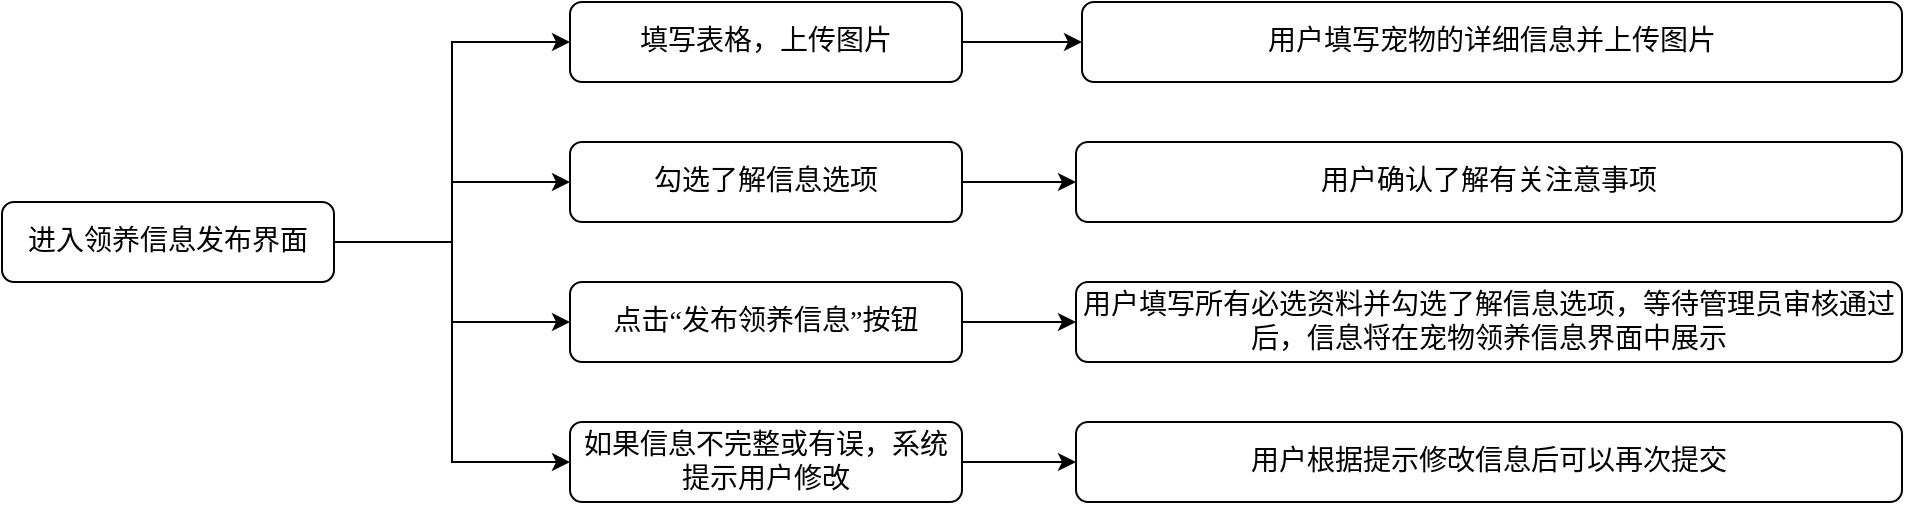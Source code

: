 <mxfile version="24.7.5">
  <diagram id="C5RBs43oDa-KdzZeNtuy" name="Page-1">
    <mxGraphModel dx="1827" dy="1022" grid="1" gridSize="10" guides="1" tooltips="1" connect="1" arrows="1" fold="1" page="1" pageScale="1" pageWidth="827" pageHeight="1169" math="0" shadow="0">
      <root>
        <mxCell id="WIyWlLk6GJQsqaUBKTNV-0" />
        <mxCell id="WIyWlLk6GJQsqaUBKTNV-1" parent="WIyWlLk6GJQsqaUBKTNV-0" />
        <mxCell id="0l1ZDfQz6t6TS9JeDwpR-14" style="edgeStyle=orthogonalEdgeStyle;rounded=0;orthogonalLoop=1;jettySize=auto;html=1;exitX=1;exitY=0.5;exitDx=0;exitDy=0;entryX=0;entryY=0.5;entryDx=0;entryDy=0;" parent="WIyWlLk6GJQsqaUBKTNV-1" source="0l1ZDfQz6t6TS9JeDwpR-1" target="0l1ZDfQz6t6TS9JeDwpR-4" edge="1">
          <mxGeometry relative="1" as="geometry" />
        </mxCell>
        <mxCell id="0l1ZDfQz6t6TS9JeDwpR-1" value="&lt;p class=&quot;MsoNormal&quot;&gt;&lt;span style=&quot;mso-spacerun:&#39;yes&#39;;font-family:宋体;mso-ascii-font-family:Calibri;&lt;br/&gt;mso-hansi-font-family:Calibri;mso-bidi-font-family:&#39;Times New Roman&#39;;font-size:10.5pt;&lt;br/&gt;mso-font-kerning:1.0pt;&quot;&gt;填写表格，上传图片&lt;/span&gt;&lt;/p&gt;" style="rounded=1;whiteSpace=wrap;html=1;fontSize=12;glass=0;strokeWidth=1;shadow=0;" parent="WIyWlLk6GJQsqaUBKTNV-1" vertex="1">
          <mxGeometry x="254" y="220" width="196" height="40" as="geometry" />
        </mxCell>
        <mxCell id="0l1ZDfQz6t6TS9JeDwpR-13" style="edgeStyle=orthogonalEdgeStyle;rounded=0;orthogonalLoop=1;jettySize=auto;html=1;exitX=1;exitY=0.5;exitDx=0;exitDy=0;" parent="WIyWlLk6GJQsqaUBKTNV-1" source="0l1ZDfQz6t6TS9JeDwpR-2" target="0l1ZDfQz6t6TS9JeDwpR-5" edge="1">
          <mxGeometry relative="1" as="geometry" />
        </mxCell>
        <mxCell id="0l1ZDfQz6t6TS9JeDwpR-2" value="&lt;p class=&quot;MsoNormal&quot;&gt;&lt;span style=&quot;mso-spacerun:&#39;yes&#39;;font-family:宋体;mso-ascii-font-family:Calibri;&lt;br/&gt;mso-hansi-font-family:Calibri;mso-bidi-font-family:&#39;Times New Roman&#39;;font-size:10.5pt;&lt;br/&gt;mso-font-kerning:1.0pt;&quot;&gt;勾选了解信息选项&lt;/span&gt;&lt;/p&gt;" style="rounded=1;whiteSpace=wrap;html=1;fontSize=12;glass=0;strokeWidth=1;shadow=0;" parent="WIyWlLk6GJQsqaUBKTNV-1" vertex="1">
          <mxGeometry x="254" y="290" width="196" height="40" as="geometry" />
        </mxCell>
        <mxCell id="0l1ZDfQz6t6TS9JeDwpR-15" style="edgeStyle=orthogonalEdgeStyle;rounded=0;orthogonalLoop=1;jettySize=auto;html=1;exitX=1;exitY=0.5;exitDx=0;exitDy=0;" parent="WIyWlLk6GJQsqaUBKTNV-1" source="0l1ZDfQz6t6TS9JeDwpR-3" target="0l1ZDfQz6t6TS9JeDwpR-6" edge="1">
          <mxGeometry relative="1" as="geometry" />
        </mxCell>
        <mxCell id="0l1ZDfQz6t6TS9JeDwpR-3" value="&lt;p class=&quot;MsoNormal&quot;&gt;&lt;span style=&quot;mso-spacerun:&#39;yes&#39;;font-family:宋体;mso-ascii-font-family:Calibri;&lt;br/&gt;mso-hansi-font-family:Calibri;mso-bidi-font-family:&#39;Times New Roman&#39;;font-size:10.5pt;&lt;br/&gt;mso-font-kerning:1.0pt;&quot;&gt;&lt;font face=&quot;宋体&quot;&gt;点击&lt;/font&gt;&lt;font face=&quot;宋体&quot;&gt;“发布领养信息”按钮&lt;/font&gt;&lt;/span&gt;&lt;/p&gt;" style="rounded=1;whiteSpace=wrap;html=1;fontSize=12;glass=0;strokeWidth=1;shadow=0;" parent="WIyWlLk6GJQsqaUBKTNV-1" vertex="1">
          <mxGeometry x="254" y="360" width="196" height="40" as="geometry" />
        </mxCell>
        <mxCell id="0l1ZDfQz6t6TS9JeDwpR-4" value="&lt;p class=&quot;MsoNormal&quot;&gt;&lt;span style=&quot;mso-spacerun:&#39;yes&#39;;font-family:宋体;mso-ascii-font-family:Calibri;&lt;br/&gt;mso-hansi-font-family:Calibri;mso-bidi-font-family:&#39;Times New Roman&#39;;font-size:10.5pt;&lt;br/&gt;mso-font-kerning:1.0pt;&quot;&gt;用户填写宠物的详细信息并上传图片&lt;/span&gt;&lt;/p&gt;" style="rounded=1;whiteSpace=wrap;html=1;fontSize=12;glass=0;strokeWidth=1;shadow=0;" parent="WIyWlLk6GJQsqaUBKTNV-1" vertex="1">
          <mxGeometry x="510" y="220" width="410" height="40" as="geometry" />
        </mxCell>
        <mxCell id="0l1ZDfQz6t6TS9JeDwpR-5" value="&lt;p class=&quot;MsoNormal&quot;&gt;&lt;span style=&quot;mso-spacerun:&#39;yes&#39;;font-family:宋体;mso-ascii-font-family:Calibri;&lt;br/&gt;mso-hansi-font-family:Calibri;mso-bidi-font-family:&#39;Times New Roman&#39;;font-size:10.5pt;&lt;br/&gt;mso-font-kerning:1.0pt;&quot;&gt;用户确认了解有关注意事项&lt;/span&gt;&lt;/p&gt;" style="rounded=1;whiteSpace=wrap;html=1;fontSize=12;glass=0;strokeWidth=1;shadow=0;" parent="WIyWlLk6GJQsqaUBKTNV-1" vertex="1">
          <mxGeometry x="507" y="290" width="413" height="40" as="geometry" />
        </mxCell>
        <mxCell id="0l1ZDfQz6t6TS9JeDwpR-6" value="&lt;p class=&quot;MsoNormal&quot;&gt;&lt;span style=&quot;mso-spacerun:&#39;yes&#39;;font-family:宋体;mso-ascii-font-family:Calibri;&lt;br/&gt;mso-hansi-font-family:Calibri;mso-bidi-font-family:&#39;Times New Roman&#39;;font-size:10.5pt;&lt;br/&gt;mso-font-kerning:1.0pt;&quot;&gt;用户填写所有必选资料并勾选了解信息选项，等待管理员审核通过后，信息将在宠物领养信息界面中展示&lt;/span&gt;&lt;/p&gt;" style="rounded=1;whiteSpace=wrap;html=1;fontSize=12;glass=0;strokeWidth=1;shadow=0;" parent="WIyWlLk6GJQsqaUBKTNV-1" vertex="1">
          <mxGeometry x="507" y="360" width="413" height="40" as="geometry" />
        </mxCell>
        <mxCell id="bMRF-yodF0ELmrQx3sRd-5" style="edgeStyle=orthogonalEdgeStyle;rounded=0;orthogonalLoop=1;jettySize=auto;html=1;exitX=1;exitY=0.5;exitDx=0;exitDy=0;entryX=0;entryY=0.5;entryDx=0;entryDy=0;" edge="1" parent="WIyWlLk6GJQsqaUBKTNV-1" source="bMRF-yodF0ELmrQx3sRd-0" target="bMRF-yodF0ELmrQx3sRd-1">
          <mxGeometry relative="1" as="geometry" />
        </mxCell>
        <mxCell id="bMRF-yodF0ELmrQx3sRd-6" style="edgeStyle=orthogonalEdgeStyle;rounded=0;orthogonalLoop=1;jettySize=auto;html=1;exitX=1;exitY=0.5;exitDx=0;exitDy=0;entryX=0;entryY=0.5;entryDx=0;entryDy=0;" edge="1" parent="WIyWlLk6GJQsqaUBKTNV-1" source="bMRF-yodF0ELmrQx3sRd-0" target="0l1ZDfQz6t6TS9JeDwpR-1">
          <mxGeometry relative="1" as="geometry" />
        </mxCell>
        <mxCell id="bMRF-yodF0ELmrQx3sRd-9" style="edgeStyle=orthogonalEdgeStyle;rounded=0;orthogonalLoop=1;jettySize=auto;html=1;exitX=1;exitY=0.5;exitDx=0;exitDy=0;entryX=0;entryY=0.5;entryDx=0;entryDy=0;" edge="1" parent="WIyWlLk6GJQsqaUBKTNV-1" source="bMRF-yodF0ELmrQx3sRd-0" target="0l1ZDfQz6t6TS9JeDwpR-2">
          <mxGeometry relative="1" as="geometry" />
        </mxCell>
        <mxCell id="bMRF-yodF0ELmrQx3sRd-10" style="edgeStyle=orthogonalEdgeStyle;rounded=0;orthogonalLoop=1;jettySize=auto;html=1;exitX=1;exitY=0.5;exitDx=0;exitDy=0;" edge="1" parent="WIyWlLk6GJQsqaUBKTNV-1" source="bMRF-yodF0ELmrQx3sRd-0" target="0l1ZDfQz6t6TS9JeDwpR-3">
          <mxGeometry relative="1" as="geometry" />
        </mxCell>
        <mxCell id="bMRF-yodF0ELmrQx3sRd-0" value="&lt;p class=&quot;MsoNormal&quot;&gt;&lt;font face=&quot;宋体&quot;&gt;&lt;span style=&quot;font-size: 14px;&quot;&gt;进入领养信息发布界面&lt;/span&gt;&lt;/font&gt;&lt;/p&gt;" style="rounded=1;whiteSpace=wrap;html=1;fontSize=12;glass=0;strokeWidth=1;shadow=0;" vertex="1" parent="WIyWlLk6GJQsqaUBKTNV-1">
          <mxGeometry x="-30" y="320" width="166" height="40" as="geometry" />
        </mxCell>
        <mxCell id="bMRF-yodF0ELmrQx3sRd-4" style="edgeStyle=orthogonalEdgeStyle;rounded=0;orthogonalLoop=1;jettySize=auto;html=1;exitX=1;exitY=0.5;exitDx=0;exitDy=0;" edge="1" parent="WIyWlLk6GJQsqaUBKTNV-1" source="bMRF-yodF0ELmrQx3sRd-1" target="bMRF-yodF0ELmrQx3sRd-3">
          <mxGeometry relative="1" as="geometry" />
        </mxCell>
        <mxCell id="bMRF-yodF0ELmrQx3sRd-1" value="&lt;p class=&quot;MsoNormal&quot;&gt;&lt;span style=&quot;mso-spacerun:&#39;yes&#39;;font-family:宋体;mso-ascii-font-family:Calibri;&lt;br/&gt;mso-hansi-font-family:Calibri;mso-bidi-font-family:&#39;Times New Roman&#39;;font-size:10.5pt;&lt;br/&gt;mso-font-kerning:1.0pt;&quot;&gt;如果信息不完整或有误，系统提示用户修改&lt;/span&gt;&lt;/p&gt;" style="rounded=1;whiteSpace=wrap;html=1;fontSize=12;glass=0;strokeWidth=1;shadow=0;" vertex="1" parent="WIyWlLk6GJQsqaUBKTNV-1">
          <mxGeometry x="254" y="430" width="196" height="40" as="geometry" />
        </mxCell>
        <mxCell id="bMRF-yodF0ELmrQx3sRd-3" value="&lt;p class=&quot;MsoNormal&quot;&gt;&lt;span style=&quot;mso-spacerun:&#39;yes&#39;;font-family:宋体;mso-ascii-font-family:Calibri;&lt;br/&gt;mso-hansi-font-family:Calibri;mso-bidi-font-family:&#39;Times New Roman&#39;;font-size:10.5pt;&lt;br/&gt;mso-font-kerning:1.0pt;&quot;&gt;用户根据提示修改信息后可以再次提交&lt;/span&gt;&lt;/p&gt;" style="rounded=1;whiteSpace=wrap;html=1;fontSize=12;glass=0;strokeWidth=1;shadow=0;" vertex="1" parent="WIyWlLk6GJQsqaUBKTNV-1">
          <mxGeometry x="507" y="430" width="413" height="40" as="geometry" />
        </mxCell>
      </root>
    </mxGraphModel>
  </diagram>
</mxfile>
